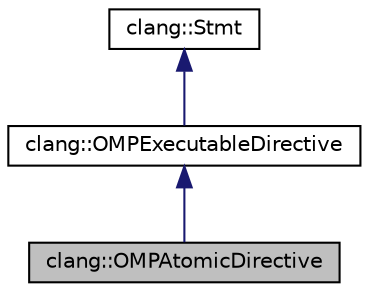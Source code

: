 digraph "clang::OMPAtomicDirective"
{
 // LATEX_PDF_SIZE
  bgcolor="transparent";
  edge [fontname="Helvetica",fontsize="10",labelfontname="Helvetica",labelfontsize="10"];
  node [fontname="Helvetica",fontsize="10",shape=record];
  Node1 [label="clang::OMPAtomicDirective",height=0.2,width=0.4,color="black", fillcolor="grey75", style="filled", fontcolor="black",tooltip="This represents '#pragma omp atomic' directive."];
  Node2 -> Node1 [dir="back",color="midnightblue",fontsize="10",style="solid",fontname="Helvetica"];
  Node2 [label="clang::OMPExecutableDirective",height=0.2,width=0.4,color="black",URL="$classclang_1_1OMPExecutableDirective.html",tooltip="This is a basic class for representing single OpenMP executable directive."];
  Node3 -> Node2 [dir="back",color="midnightblue",fontsize="10",style="solid",fontname="Helvetica"];
  Node3 [label="clang::Stmt",height=0.2,width=0.4,color="black",URL="$classclang_1_1Stmt.html",tooltip="Stmt - This represents one statement."];
}
